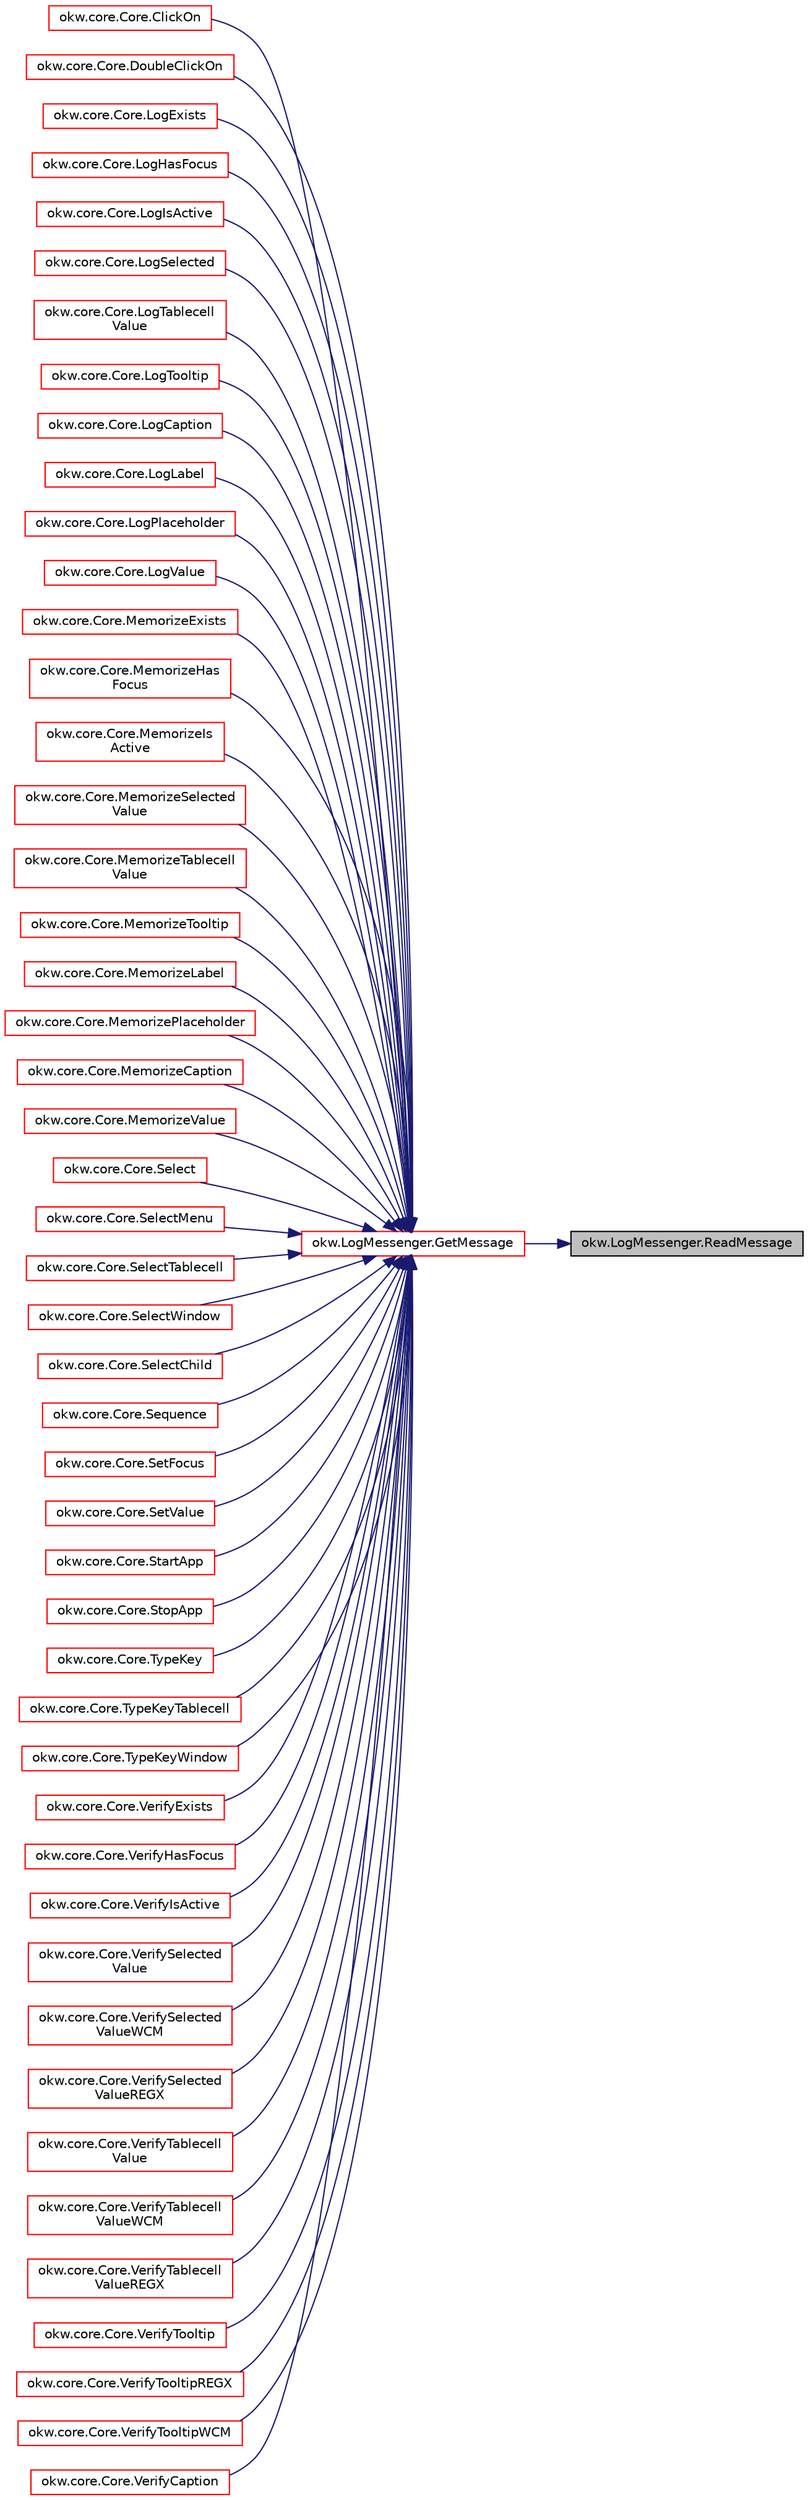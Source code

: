 digraph "okw.LogMessenger.ReadMessage"
{
 // INTERACTIVE_SVG=YES
 // LATEX_PDF_SIZE
  edge [fontname="Helvetica",fontsize="10",labelfontname="Helvetica",labelfontsize="10"];
  node [fontname="Helvetica",fontsize="10",shape=record];
  rankdir="RL";
  Node1111 [label="okw.LogMessenger.ReadMessage",height=0.2,width=0.4,color="black", fillcolor="grey75", style="filled", fontcolor="black",tooltip="Interne Kernfunktion holt die Log-Meldung mit Platzhaltern aus der XML-Datei."];
  Node1111 -> Node1112 [dir="back",color="midnightblue",fontsize="10",style="solid",fontname="Helvetica"];
  Node1112 [label="okw.LogMessenger.GetMessage",height=0.2,width=0.4,color="red", fillcolor="white", style="filled",URL="$classokw_1_1_log_messenger.html#af225d1f037d47b3b085175c09d78bdd2",tooltip="Holt die Log-Meldung für MethodeNmae/Textkey ohne weitere Parameter."];
  Node1112 -> Node1113 [dir="back",color="midnightblue",fontsize="10",style="solid",fontname="Helvetica"];
  Node1113 [label="okw.core.Core.ClickOn",height=0.2,width=0.4,color="red", fillcolor="white", style="filled",URL="$classokw_1_1core_1_1_core.html#a3e601b16ed5c18b3daa279cf61044504",tooltip="Klickt auf das gegebene Objekt."];
  Node1112 -> Node1129 [dir="back",color="midnightblue",fontsize="10",style="solid",fontname="Helvetica"];
  Node1129 [label="okw.core.Core.DoubleClickOn",height=0.2,width=0.4,color="red", fillcolor="white", style="filled",URL="$classokw_1_1core_1_1_core.html#ac282376df171a9d2d62bfe2f5a624cb2",tooltip="Führt ein Doppelklick auf das gegebene GUI-Objekt aus."];
  Node1112 -> Node1136 [dir="back",color="midnightblue",fontsize="10",style="solid",fontname="Helvetica"];
  Node1136 [label="okw.core.Core.LogExists",height=0.2,width=0.4,color="red", fillcolor="white", style="filled",URL="$classokw_1_1core_1_1_core.html#a40b3422362c40854e75c069250a9c964",tooltip="Gibt die Existenz eines GUI-Objektes mit YES/NO in den Testergebnissen aus."];
  Node1112 -> Node1147 [dir="back",color="midnightblue",fontsize="10",style="solid",fontname="Helvetica"];
  Node1147 [label="okw.core.Core.LogHasFocus",height=0.2,width=0.4,color="red", fillcolor="white", style="filled",URL="$classokw_1_1core_1_1_core.html#a03c5ee5ec358b422d897b56c095d2613",tooltip="Dokumentiert den Fokus-Status des gegebenen Objekts."];
  Node1112 -> Node1156 [dir="back",color="midnightblue",fontsize="10",style="solid",fontname="Helvetica"];
  Node1156 [label="okw.core.Core.LogIsActive",height=0.2,width=0.4,color="red", fillcolor="white", style="filled",URL="$classokw_1_1core_1_1_core.html#a50d5ec463eec7315aecc7a2f3d1bb6e9",tooltip="Dokumentiert den Status des gegebenen Objekts."];
  Node1112 -> Node1166 [dir="back",color="midnightblue",fontsize="10",style="solid",fontname="Helvetica"];
  Node1166 [label="okw.core.Core.LogSelected",height=0.2,width=0.4,color="red", fillcolor="white", style="filled",URL="$classokw_1_1core_1_1_core.html#a7d2e15f017823e0df6c45fe7fe8251c0",tooltip="Dokumentiert den markierten Text des gegebenen Objekts."];
  Node1112 -> Node1169 [dir="back",color="midnightblue",fontsize="10",style="solid",fontname="Helvetica"];
  Node1169 [label="okw.core.Core.LogTablecell\lValue",height=0.2,width=0.4,color="red", fillcolor="white", style="filled",URL="$classokw_1_1core_1_1_core.html#ad33d08973ab4bfdc740acd14aa20364f",tooltip="Dokumentiert den Wert der ausgewählten Zelle."];
  Node1112 -> Node1172 [dir="back",color="midnightblue",fontsize="10",style="solid",fontname="Helvetica"];
  Node1172 [label="okw.core.Core.LogTooltip",height=0.2,width=0.4,color="red", fillcolor="white", style="filled",URL="$classokw_1_1core_1_1_core.html#a865a6eab7d2b9fe768ac92e0b6272af8",tooltip="Dokumentiert die Kurzinfo zu einem Werkzeug des gegebenen Objekts."];
  Node1112 -> Node1181 [dir="back",color="midnightblue",fontsize="10",style="solid",fontname="Helvetica"];
  Node1181 [label="okw.core.Core.LogCaption",height=0.2,width=0.4,color="red", fillcolor="white", style="filled",URL="$classokw_1_1core_1_1_core.html#a0aa220ef8efe2df075093c4eb2a08212",tooltip="Gibt die Caption eines GUI-Objektes in den Testergebnissen aus."];
  Node1112 -> Node1186 [dir="back",color="midnightblue",fontsize="10",style="solid",fontname="Helvetica"];
  Node1186 [label="okw.core.Core.LogLabel",height=0.2,width=0.4,color="red", fillcolor="white", style="filled",URL="$classokw_1_1core_1_1_core.html#a6d1157e91ec02c1f765d015ed03428b6",tooltip="Gibt den Wert des Etikette/Label in der Logdatei aus."];
  Node1112 -> Node1193 [dir="back",color="midnightblue",fontsize="10",style="solid",fontname="Helvetica"];
  Node1193 [label="okw.core.Core.LogPlaceholder",height=0.2,width=0.4,color="red", fillcolor="white", style="filled",URL="$classokw_1_1core_1_1_core.html#ab6f01d1c8bf15af8c993fe11acc58d59",tooltip="Gibt den Wert des Platzhalters in der Logdatei aus."];
  Node1112 -> Node1199 [dir="back",color="midnightblue",fontsize="10",style="solid",fontname="Helvetica"];
  Node1199 [label="okw.core.Core.LogValue",height=0.2,width=0.4,color="red", fillcolor="white", style="filled",URL="$classokw_1_1core_1_1_core.html#a9087a6954326ab2e0ec251a875b58496",tooltip="Dokumentiert den Standartwert eines Objekts."];
  Node1112 -> Node1209 [dir="back",color="midnightblue",fontsize="10",style="solid",fontname="Helvetica"];
  Node1209 [label="okw.core.Core.MemorizeExists",height=0.2,width=0.4,color="red", fillcolor="white", style="filled",URL="$classokw_1_1core_1_1_core.html#aa658863b5193d66b93b5e71ad3785e47",tooltip="Merkt sich den aktuell existierenden Zustand des Objekts."];
  Node1112 -> Node1222 [dir="back",color="midnightblue",fontsize="10",style="solid",fontname="Helvetica"];
  Node1222 [label="okw.core.Core.MemorizeHas\lFocus",height=0.2,width=0.4,color="red", fillcolor="white", style="filled",URL="$classokw_1_1core_1_1_core.html#af476a6399f7554f11a332d521fa4957e",tooltip="Keine Beschreibung zu \"MemorizeHasFocus\" verfügbar."];
  Node1112 -> Node1233 [dir="back",color="midnightblue",fontsize="10",style="solid",fontname="Helvetica"];
  Node1233 [label="okw.core.Core.MemorizeIs\lActive",height=0.2,width=0.4,color="red", fillcolor="white", style="filled",URL="$classokw_1_1core_1_1_core.html#a69fb76c04f4cfaa44b65f5477768455c",tooltip="Merkt sich den Zustand des gegebenen Objekts."];
  Node1112 -> Node1244 [dir="back",color="midnightblue",fontsize="10",style="solid",fontname="Helvetica"];
  Node1244 [label="okw.core.Core.MemorizeSelected\lValue",height=0.2,width=0.4,color="red", fillcolor="white", style="filled",URL="$classokw_1_1core_1_1_core.html#ae13536308d66e68f25d673af7fec2d2b",tooltip="Keine Beschreibung zu \"MemorizeSelectedValue\" verfügbar."];
  Node1112 -> Node1250 [dir="back",color="midnightblue",fontsize="10",style="solid",fontname="Helvetica"];
  Node1250 [label="okw.core.Core.MemorizeTablecell\lValue",height=0.2,width=0.4,color="red", fillcolor="white", style="filled",URL="$classokw_1_1core_1_1_core.html#a67a1a2afd49b3f0e696f86e78a599c4b",tooltip="Merkt sich den Wert der gegebenen Zelle in der Tabelle."];
  Node1112 -> Node1257 [dir="back",color="midnightblue",fontsize="10",style="solid",fontname="Helvetica"];
  Node1257 [label="okw.core.Core.MemorizeTooltip",height=0.2,width=0.4,color="red", fillcolor="white", style="filled",URL="$classokw_1_1core_1_1_core.html#a394fc596a02f7af416f4505a788301c1",tooltip="Dokumentiert den Tooltip-Text (Kurzinformation) des gegebenen Objekts."];
  Node1112 -> Node1272 [dir="back",color="midnightblue",fontsize="10",style="solid",fontname="Helvetica"];
  Node1272 [label="okw.core.Core.MemorizeLabel",height=0.2,width=0.4,color="red", fillcolor="white", style="filled",URL="$classokw_1_1core_1_1_core.html#a85d56eaf394a4e6a0f67979e5d3c58fa",tooltip="Speirchert den aktuellen Wert der Etikette, und legt diesen unter fpsMemKeyName ab."];
  Node1112 -> Node1285 [dir="back",color="midnightblue",fontsize="10",style="solid",fontname="Helvetica"];
  Node1285 [label="okw.core.Core.MemorizePlaceholder",height=0.2,width=0.4,color="red", fillcolor="white", style="filled",URL="$classokw_1_1core_1_1_core.html#a5f007ae79e3d319dd205ac60a060e16b",tooltip="Speirchert den aktuellen Wert der Platzhalters, und legt diesen unter fpsMemKeyName ab."];
  Node1112 -> Node1294 [dir="back",color="midnightblue",fontsize="10",style="solid",fontname="Helvetica"];
  Node1294 [label="okw.core.Core.MemorizeCaption",height=0.2,width=0.4,color="red", fillcolor="white", style="filled",URL="$classokw_1_1core_1_1_core.html#a45d00018ce652231985a88ca26d34da7",tooltip="Keine Beschreibung zu \"MemorizeCaption\" verfügbar."];
  Node1112 -> Node1301 [dir="back",color="midnightblue",fontsize="10",style="solid",fontname="Helvetica"];
  Node1301 [label="okw.core.Core.MemorizeValue",height=0.2,width=0.4,color="red", fillcolor="white", style="filled",URL="$classokw_1_1core_1_1_core.html#ac8440162926bfc169ee483bd7f860117",tooltip="Merkt sich den Standartwert eines Objekts."];
  Node1112 -> Node1317 [dir="back",color="midnightblue",fontsize="10",style="solid",fontname="Helvetica"];
  Node1317 [label="okw.core.Core.Select",height=0.2,width=0.4,color="red", fillcolor="white", style="filled",URL="$classokw_1_1core_1_1_core.html#af118e712145af544f4045c3bf636311b",tooltip="Auswahl aller Zeilen einer Liste/Tabelle, welche die gegebenen Daten enthalten."];
  Node1112 -> Node1336 [dir="back",color="midnightblue",fontsize="10",style="solid",fontname="Helvetica"];
  Node1336 [label="okw.core.Core.SelectMenu",height=0.2,width=0.4,color="red", fillcolor="white", style="filled",URL="$classokw_1_1core_1_1_core.html#ad456e1c840aa697b44843afd9fefa8e2",tooltip="Wählt den gegebenen Menü-Eintrag aus."];
  Node1112 -> Node1355 [dir="back",color="midnightblue",fontsize="10",style="solid",fontname="Helvetica"];
  Node1355 [label="okw.core.Core.SelectTablecell",height=0.2,width=0.4,color="red", fillcolor="white", style="filled",URL="$classokw_1_1core_1_1_core.html#a02e398b0aa11815b25b1471e4ce2795e",tooltip="Wählt die gegebene Tabellenzelle aus."];
  Node1112 -> Node1358 [dir="back",color="midnightblue",fontsize="10",style="solid",fontname="Helvetica"];
  Node1358 [label="okw.core.Core.SelectWindow",height=0.2,width=0.4,color="red", fillcolor="white", style="filled",URL="$classokw_1_1core_1_1_core.html#a6a68660eb5e34965522896e2a5c48314",tooltip="Setzt den Kontext auf das gegebene Fenster."];
  Node1112 -> Node1891 [dir="back",color="midnightblue",fontsize="10",style="solid",fontname="Helvetica"];
  Node1891 [label="okw.core.Core.SelectChild",height=0.2,width=0.4,color="red", fillcolor="white", style="filled",URL="$classokw_1_1core_1_1_core.html#a7289e7dad7d13ac4f97a7ad278663651",tooltip="Setzt den Wert von SELECTEDCHILD auf den Wert von FN."];
  Node1112 -> Node1893 [dir="back",color="midnightblue",fontsize="10",style="solid",fontname="Helvetica"];
  Node1893 [label="okw.core.Core.Sequence",height=0.2,width=0.4,color="red", fillcolor="white", style="filled",URL="$classokw_1_1core_1_1_core.html#ab0cd601b3ec8b8e20755ed24a3d8680b",tooltip="Ruft die Sequenz eines Fensters auf."];
  Node1112 -> Node1895 [dir="back",color="midnightblue",fontsize="10",style="solid",fontname="Helvetica"];
  Node1895 [label="okw.core.Core.SetFocus",height=0.2,width=0.4,color="red", fillcolor="white", style="filled",URL="$classokw_1_1core_1_1_core.html#a343aac009274a866520db97ec9cc793a",tooltip="Setzt den Fokus auf das gegebene Fensterobjekt."];
  Node1112 -> Node1897 [dir="back",color="midnightblue",fontsize="10",style="solid",fontname="Helvetica"];
  Node1897 [label="okw.core.Core.SetValue",height=0.2,width=0.4,color="red", fillcolor="white", style="filled",URL="$classokw_1_1core_1_1_core.html#a7088065564f2909025435c0c5594926c",tooltip="Setzt den Wert des gegebenen Fensterobjekts auf den gegebenen Wert."];
  Node1112 -> Node1902 [dir="back",color="midnightblue",fontsize="10",style="solid",fontname="Helvetica"];
  Node1902 [label="okw.core.Core.StartApp",height=0.2,width=0.4,color="red", fillcolor="white", style="filled",URL="$classokw_1_1core_1_1_core.html#ac20a22275b6aea1c4e551dce1fd0c1e9",tooltip="Startet die gegebene Anwendung."];
  Node1112 -> Node1943 [dir="back",color="midnightblue",fontsize="10",style="solid",fontname="Helvetica"];
  Node1943 [label="okw.core.Core.StopApp",height=0.2,width=0.4,color="red", fillcolor="white", style="filled",URL="$classokw_1_1core_1_1_core.html#a13d953a145a5e1bc776785f8433ba69c",tooltip="Beendet eine gegebene Anwendung."];
  Node1112 -> Node1947 [dir="back",color="midnightblue",fontsize="10",style="solid",fontname="Helvetica"];
  Node1947 [label="okw.core.Core.TypeKey",height=0.2,width=0.4,color="red", fillcolor="white", style="filled",URL="$classokw_1_1core_1_1_core.html#ad09bf3a237b88913dbe9ebc228db1cf3",tooltip="Tastatureingaben von Daten in das aktive Fensterobjekt."];
  Node1112 -> Node1949 [dir="back",color="midnightblue",fontsize="10",style="solid",fontname="Helvetica"];
  Node1949 [label="okw.core.Core.TypeKeyTablecell",height=0.2,width=0.4,color="red", fillcolor="white", style="filled",URL="$classokw_1_1core_1_1_core.html#a86cffd624c6b0a94074479b6fe3260de",tooltip="Eingabe von Daten in eine gegebene Tabellenzelle über die Tastatur."];
  Node1112 -> Node1951 [dir="back",color="midnightblue",fontsize="10",style="solid",fontname="Helvetica"];
  Node1951 [label="okw.core.Core.TypeKeyWindow",height=0.2,width=0.4,color="red", fillcolor="white", style="filled",URL="$classokw_1_1core_1_1_core.html#acfdd78869f2151c68f7cc9e4b8acd890",tooltip="Tastatureingabe in ein bestimmtes Fensterobjekt."];
  Node1112 -> Node1953 [dir="back",color="midnightblue",fontsize="10",style="solid",fontname="Helvetica"];
  Node1953 [label="okw.core.Core.VerifyExists",height=0.2,width=0.4,color="red", fillcolor="white", style="filled",URL="$classokw_1_1core_1_1_core.html#a47af0e08b2bde199fc5d10dee040ac1b",tooltip="Prüft, ob das gegebene Objekt existiert."];
  Node1112 -> Node1955 [dir="back",color="midnightblue",fontsize="10",style="solid",fontname="Helvetica"];
  Node1955 [label="okw.core.Core.VerifyHasFocus",height=0.2,width=0.4,color="red", fillcolor="white", style="filled",URL="$classokw_1_1core_1_1_core.html#ade5d877223a28ce11b57c8b94ab1a2eb",tooltip="Vergleicht den Fokus-Zustand des gegebenen Objekts mit dem erwarteten Wert."];
  Node1112 -> Node1957 [dir="back",color="midnightblue",fontsize="10",style="solid",fontname="Helvetica"];
  Node1957 [label="okw.core.Core.VerifyIsActive",height=0.2,width=0.4,color="red", fillcolor="white", style="filled",URL="$classokw_1_1core_1_1_core.html#af9261f054d5a82396c678851ade66b1b",tooltip="Vergleicht den Fokus-Status des gegebenen Objekts mit dem erwarteten Wert."];
  Node1112 -> Node1959 [dir="back",color="midnightblue",fontsize="10",style="solid",fontname="Helvetica"];
  Node1959 [label="okw.core.Core.VerifySelected\lValue",height=0.2,width=0.4,color="red", fillcolor="white", style="filled",URL="$classokw_1_1core_1_1_core.html#ab243fc4ed28faf2ee9e7cd3123b8f13c",tooltip="Vergleicht den ausgewählten Wert des gegebenen Listenobjekts mit dem erwarteten Wert."];
  Node1112 -> Node1961 [dir="back",color="midnightblue",fontsize="10",style="solid",fontname="Helvetica"];
  Node1961 [label="okw.core.Core.VerifySelected\lValueWCM",height=0.2,width=0.4,color="red", fillcolor="white", style="filled",URL="$classokw_1_1core_1_1_core.html#ad0ff49c39bbe4fdc3477df1527bf7c58",tooltip="Vergleicht den ausgewählten Wert des gegebenen Listenobjekts mit dem erwarteten Wert."];
  Node1112 -> Node1963 [dir="back",color="midnightblue",fontsize="10",style="solid",fontname="Helvetica"];
  Node1963 [label="okw.core.Core.VerifySelected\lValueREGX",height=0.2,width=0.4,color="red", fillcolor="white", style="filled",URL="$classokw_1_1core_1_1_core.html#a34e7722cddcc1eae53b714f4883a02f2",tooltip="Vergleicht den ausgewählten Wert des gegebenen Listenobjekts mit dem erwarteten Wert."];
  Node1112 -> Node1965 [dir="back",color="midnightblue",fontsize="10",style="solid",fontname="Helvetica"];
  Node1965 [label="okw.core.Core.VerifyTablecell\lValue",height=0.2,width=0.4,color="red", fillcolor="white", style="filled",URL="$classokw_1_1core_1_1_core.html#ad15cc0817387e5b6db0ae8b11619226f",tooltip="Vergleicht den Inhalt der gegebenen Tabellenzelle mit dem erwarteten Wert."];
  Node1112 -> Node1967 [dir="back",color="midnightblue",fontsize="10",style="solid",fontname="Helvetica"];
  Node1967 [label="okw.core.Core.VerifyTablecell\lValueWCM",height=0.2,width=0.4,color="red", fillcolor="white", style="filled",URL="$classokw_1_1core_1_1_core.html#add884d5c22a8a05b762e3bc06a7ed02a",tooltip="Vergleicht den Inhalt der gegebenen Tabellenzelle mit dem erwarteten Wert."];
  Node1112 -> Node1969 [dir="back",color="midnightblue",fontsize="10",style="solid",fontname="Helvetica"];
  Node1969 [label="okw.core.Core.VerifyTablecell\lValueREGX",height=0.2,width=0.4,color="red", fillcolor="white", style="filled",URL="$classokw_1_1core_1_1_core.html#a3c0af68470649d10f4143ac58398ef03",tooltip="Vergleicht den Inhalt der gegebenen Tabellenzelle mit dem erwarteten Wert."];
  Node1112 -> Node1971 [dir="back",color="midnightblue",fontsize="10",style="solid",fontname="Helvetica"];
  Node1971 [label="okw.core.Core.VerifyTooltip",height=0.2,width=0.4,color="red", fillcolor="white", style="filled",URL="$classokw_1_1core_1_1_core.html#aa53c4a10dcd4eb1a6ae2c41eb9f23ee2",tooltip="Prüft den Tooltip-Text eines Objektes."];
  Node1112 -> Node1973 [dir="back",color="midnightblue",fontsize="10",style="solid",fontname="Helvetica"];
  Node1973 [label="okw.core.Core.VerifyTooltipREGX",height=0.2,width=0.4,color="red", fillcolor="white", style="filled",URL="$classokw_1_1core_1_1_core.html#a32ef0062d4814e329183c7110d2918e2",tooltip="Prüft den Standardwert eines Objektes (in den meisten Fällen ist dies der angezeigte Text)."];
  Node1112 -> Node1975 [dir="back",color="midnightblue",fontsize="10",style="solid",fontname="Helvetica"];
  Node1975 [label="okw.core.Core.VerifyTooltipWCM",height=0.2,width=0.4,color="red", fillcolor="white", style="filled",URL="$classokw_1_1core_1_1_core.html#a160aacb0d6817770fde1faeaf6749af3",tooltip="Prüft den Tooltip-Text eines Objektes (in den meisten Fällen ist dies der angezeigte Text)."];
  Node1112 -> Node1977 [dir="back",color="midnightblue",fontsize="10",style="solid",fontname="Helvetica"];
  Node1977 [label="okw.core.Core.VerifyCaption",height=0.2,width=0.4,color="red", fillcolor="white", style="filled",URL="$classokw_1_1core_1_1_core.html#a742f7a967804814e172358e1ed9e3579",tooltip="Überprüft die Überschrift des Objektes."];
}
